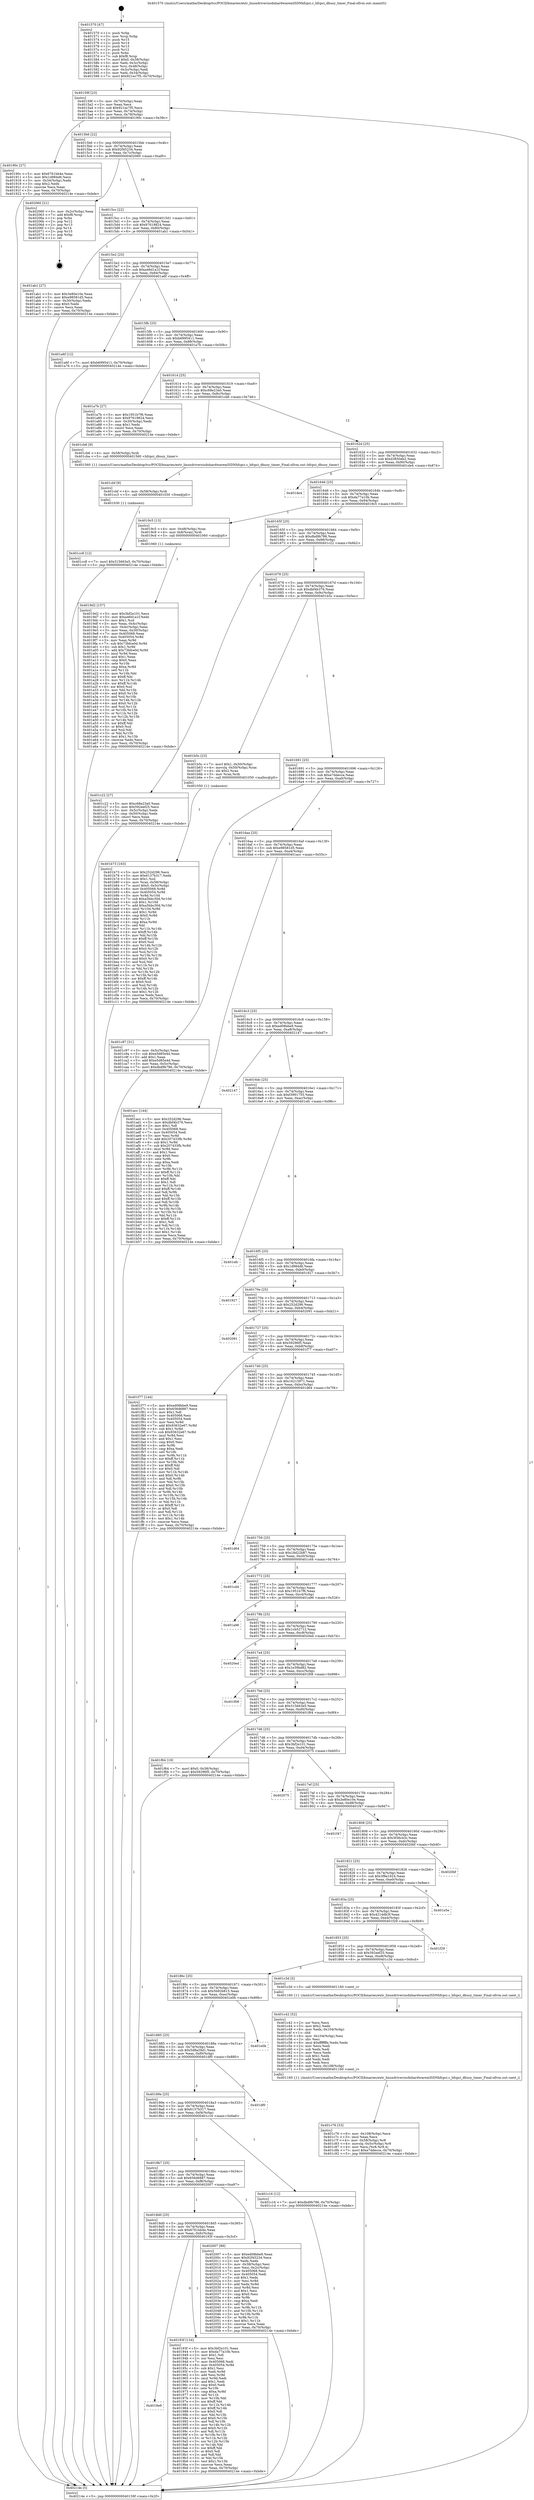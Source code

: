 digraph "0x401570" {
  label = "0x401570 (/mnt/c/Users/mathe/Desktop/tcc/POCII/binaries/extr_linuxdriversisdnhardwaremISDNhfcpci.c_hfcpci_dbusy_timer_Final-ollvm.out::main(0))"
  labelloc = "t"
  node[shape=record]

  Entry [label="",width=0.3,height=0.3,shape=circle,fillcolor=black,style=filled]
  "0x40159f" [label="{
     0x40159f [23]\l
     | [instrs]\l
     &nbsp;&nbsp;0x40159f \<+3\>: mov -0x70(%rbp),%eax\l
     &nbsp;&nbsp;0x4015a2 \<+2\>: mov %eax,%ecx\l
     &nbsp;&nbsp;0x4015a4 \<+6\>: sub $0x921ec7f5,%ecx\l
     &nbsp;&nbsp;0x4015aa \<+3\>: mov %eax,-0x74(%rbp)\l
     &nbsp;&nbsp;0x4015ad \<+3\>: mov %ecx,-0x78(%rbp)\l
     &nbsp;&nbsp;0x4015b0 \<+6\>: je 000000000040190c \<main+0x39c\>\l
  }"]
  "0x40190c" [label="{
     0x40190c [27]\l
     | [instrs]\l
     &nbsp;&nbsp;0x40190c \<+5\>: mov $0x6761bb4e,%eax\l
     &nbsp;&nbsp;0x401911 \<+5\>: mov $0x1d984d6,%ecx\l
     &nbsp;&nbsp;0x401916 \<+3\>: mov -0x34(%rbp),%edx\l
     &nbsp;&nbsp;0x401919 \<+3\>: cmp $0x2,%edx\l
     &nbsp;&nbsp;0x40191c \<+3\>: cmovne %ecx,%eax\l
     &nbsp;&nbsp;0x40191f \<+3\>: mov %eax,-0x70(%rbp)\l
     &nbsp;&nbsp;0x401922 \<+5\>: jmp 000000000040214e \<main+0xbde\>\l
  }"]
  "0x4015b6" [label="{
     0x4015b6 [22]\l
     | [instrs]\l
     &nbsp;&nbsp;0x4015b6 \<+5\>: jmp 00000000004015bb \<main+0x4b\>\l
     &nbsp;&nbsp;0x4015bb \<+3\>: mov -0x74(%rbp),%eax\l
     &nbsp;&nbsp;0x4015be \<+5\>: sub $0x92f45234,%eax\l
     &nbsp;&nbsp;0x4015c3 \<+3\>: mov %eax,-0x7c(%rbp)\l
     &nbsp;&nbsp;0x4015c6 \<+6\>: je 0000000000402060 \<main+0xaf0\>\l
  }"]
  "0x40214e" [label="{
     0x40214e [5]\l
     | [instrs]\l
     &nbsp;&nbsp;0x40214e \<+5\>: jmp 000000000040159f \<main+0x2f\>\l
  }"]
  "0x401570" [label="{
     0x401570 [47]\l
     | [instrs]\l
     &nbsp;&nbsp;0x401570 \<+1\>: push %rbp\l
     &nbsp;&nbsp;0x401571 \<+3\>: mov %rsp,%rbp\l
     &nbsp;&nbsp;0x401574 \<+2\>: push %r15\l
     &nbsp;&nbsp;0x401576 \<+2\>: push %r14\l
     &nbsp;&nbsp;0x401578 \<+2\>: push %r13\l
     &nbsp;&nbsp;0x40157a \<+2\>: push %r12\l
     &nbsp;&nbsp;0x40157c \<+1\>: push %rbx\l
     &nbsp;&nbsp;0x40157d \<+7\>: sub $0xf8,%rsp\l
     &nbsp;&nbsp;0x401584 \<+7\>: movl $0x0,-0x38(%rbp)\l
     &nbsp;&nbsp;0x40158b \<+3\>: mov %edi,-0x3c(%rbp)\l
     &nbsp;&nbsp;0x40158e \<+4\>: mov %rsi,-0x48(%rbp)\l
     &nbsp;&nbsp;0x401592 \<+3\>: mov -0x3c(%rbp),%edi\l
     &nbsp;&nbsp;0x401595 \<+3\>: mov %edi,-0x34(%rbp)\l
     &nbsp;&nbsp;0x401598 \<+7\>: movl $0x921ec7f5,-0x70(%rbp)\l
  }"]
  Exit [label="",width=0.3,height=0.3,shape=circle,fillcolor=black,style=filled,peripheries=2]
  "0x402060" [label="{
     0x402060 [21]\l
     | [instrs]\l
     &nbsp;&nbsp;0x402060 \<+3\>: mov -0x2c(%rbp),%eax\l
     &nbsp;&nbsp;0x402063 \<+7\>: add $0xf8,%rsp\l
     &nbsp;&nbsp;0x40206a \<+1\>: pop %rbx\l
     &nbsp;&nbsp;0x40206b \<+2\>: pop %r12\l
     &nbsp;&nbsp;0x40206d \<+2\>: pop %r13\l
     &nbsp;&nbsp;0x40206f \<+2\>: pop %r14\l
     &nbsp;&nbsp;0x402071 \<+2\>: pop %r15\l
     &nbsp;&nbsp;0x402073 \<+1\>: pop %rbp\l
     &nbsp;&nbsp;0x402074 \<+1\>: ret\l
  }"]
  "0x4015cc" [label="{
     0x4015cc [22]\l
     | [instrs]\l
     &nbsp;&nbsp;0x4015cc \<+5\>: jmp 00000000004015d1 \<main+0x61\>\l
     &nbsp;&nbsp;0x4015d1 \<+3\>: mov -0x74(%rbp),%eax\l
     &nbsp;&nbsp;0x4015d4 \<+5\>: sub $0x97619824,%eax\l
     &nbsp;&nbsp;0x4015d9 \<+3\>: mov %eax,-0x80(%rbp)\l
     &nbsp;&nbsp;0x4015dc \<+6\>: je 0000000000401ab1 \<main+0x541\>\l
  }"]
  "0x401cc8" [label="{
     0x401cc8 [12]\l
     | [instrs]\l
     &nbsp;&nbsp;0x401cc8 \<+7\>: movl $0x315663e5,-0x70(%rbp)\l
     &nbsp;&nbsp;0x401ccf \<+5\>: jmp 000000000040214e \<main+0xbde\>\l
  }"]
  "0x401ab1" [label="{
     0x401ab1 [27]\l
     | [instrs]\l
     &nbsp;&nbsp;0x401ab1 \<+5\>: mov $0x3e80e10e,%eax\l
     &nbsp;&nbsp;0x401ab6 \<+5\>: mov $0xe98581d5,%ecx\l
     &nbsp;&nbsp;0x401abb \<+3\>: mov -0x30(%rbp),%edx\l
     &nbsp;&nbsp;0x401abe \<+3\>: cmp $0x0,%edx\l
     &nbsp;&nbsp;0x401ac1 \<+3\>: cmove %ecx,%eax\l
     &nbsp;&nbsp;0x401ac4 \<+3\>: mov %eax,-0x70(%rbp)\l
     &nbsp;&nbsp;0x401ac7 \<+5\>: jmp 000000000040214e \<main+0xbde\>\l
  }"]
  "0x4015e2" [label="{
     0x4015e2 [25]\l
     | [instrs]\l
     &nbsp;&nbsp;0x4015e2 \<+5\>: jmp 00000000004015e7 \<main+0x77\>\l
     &nbsp;&nbsp;0x4015e7 \<+3\>: mov -0x74(%rbp),%eax\l
     &nbsp;&nbsp;0x4015ea \<+5\>: sub $0xa46d1a1f,%eax\l
     &nbsp;&nbsp;0x4015ef \<+6\>: mov %eax,-0x84(%rbp)\l
     &nbsp;&nbsp;0x4015f5 \<+6\>: je 0000000000401a6f \<main+0x4ff\>\l
  }"]
  "0x401cbf" [label="{
     0x401cbf [9]\l
     | [instrs]\l
     &nbsp;&nbsp;0x401cbf \<+4\>: mov -0x58(%rbp),%rdi\l
     &nbsp;&nbsp;0x401cc3 \<+5\>: call 0000000000401030 \<free@plt\>\l
     | [calls]\l
     &nbsp;&nbsp;0x401030 \{1\} (unknown)\l
  }"]
  "0x401a6f" [label="{
     0x401a6f [12]\l
     | [instrs]\l
     &nbsp;&nbsp;0x401a6f \<+7\>: movl $0xb6995411,-0x70(%rbp)\l
     &nbsp;&nbsp;0x401a76 \<+5\>: jmp 000000000040214e \<main+0xbde\>\l
  }"]
  "0x4015fb" [label="{
     0x4015fb [25]\l
     | [instrs]\l
     &nbsp;&nbsp;0x4015fb \<+5\>: jmp 0000000000401600 \<main+0x90\>\l
     &nbsp;&nbsp;0x401600 \<+3\>: mov -0x74(%rbp),%eax\l
     &nbsp;&nbsp;0x401603 \<+5\>: sub $0xb6995411,%eax\l
     &nbsp;&nbsp;0x401608 \<+6\>: mov %eax,-0x88(%rbp)\l
     &nbsp;&nbsp;0x40160e \<+6\>: je 0000000000401a7b \<main+0x50b\>\l
  }"]
  "0x401c76" [label="{
     0x401c76 [33]\l
     | [instrs]\l
     &nbsp;&nbsp;0x401c76 \<+6\>: mov -0x108(%rbp),%ecx\l
     &nbsp;&nbsp;0x401c7c \<+3\>: imul %eax,%ecx\l
     &nbsp;&nbsp;0x401c7f \<+4\>: mov -0x58(%rbp),%r8\l
     &nbsp;&nbsp;0x401c83 \<+4\>: movslq -0x5c(%rbp),%r9\l
     &nbsp;&nbsp;0x401c87 \<+4\>: mov %ecx,(%r8,%r9,4)\l
     &nbsp;&nbsp;0x401c8b \<+7\>: movl $0xe7ddecce,-0x70(%rbp)\l
     &nbsp;&nbsp;0x401c92 \<+5\>: jmp 000000000040214e \<main+0xbde\>\l
  }"]
  "0x401a7b" [label="{
     0x401a7b [27]\l
     | [instrs]\l
     &nbsp;&nbsp;0x401a7b \<+5\>: mov $0x1951b7f6,%eax\l
     &nbsp;&nbsp;0x401a80 \<+5\>: mov $0x97619824,%ecx\l
     &nbsp;&nbsp;0x401a85 \<+3\>: mov -0x30(%rbp),%edx\l
     &nbsp;&nbsp;0x401a88 \<+3\>: cmp $0x1,%edx\l
     &nbsp;&nbsp;0x401a8b \<+3\>: cmovl %ecx,%eax\l
     &nbsp;&nbsp;0x401a8e \<+3\>: mov %eax,-0x70(%rbp)\l
     &nbsp;&nbsp;0x401a91 \<+5\>: jmp 000000000040214e \<main+0xbde\>\l
  }"]
  "0x401614" [label="{
     0x401614 [25]\l
     | [instrs]\l
     &nbsp;&nbsp;0x401614 \<+5\>: jmp 0000000000401619 \<main+0xa9\>\l
     &nbsp;&nbsp;0x401619 \<+3\>: mov -0x74(%rbp),%eax\l
     &nbsp;&nbsp;0x40161c \<+5\>: sub $0xc68e23a0,%eax\l
     &nbsp;&nbsp;0x401621 \<+6\>: mov %eax,-0x8c(%rbp)\l
     &nbsp;&nbsp;0x401627 \<+6\>: je 0000000000401cb6 \<main+0x746\>\l
  }"]
  "0x401c42" [label="{
     0x401c42 [52]\l
     | [instrs]\l
     &nbsp;&nbsp;0x401c42 \<+2\>: xor %ecx,%ecx\l
     &nbsp;&nbsp;0x401c44 \<+5\>: mov $0x2,%edx\l
     &nbsp;&nbsp;0x401c49 \<+6\>: mov %edx,-0x104(%rbp)\l
     &nbsp;&nbsp;0x401c4f \<+1\>: cltd\l
     &nbsp;&nbsp;0x401c50 \<+6\>: mov -0x104(%rbp),%esi\l
     &nbsp;&nbsp;0x401c56 \<+2\>: idiv %esi\l
     &nbsp;&nbsp;0x401c58 \<+6\>: imul $0xfffffffe,%edx,%edx\l
     &nbsp;&nbsp;0x401c5e \<+2\>: mov %ecx,%edi\l
     &nbsp;&nbsp;0x401c60 \<+2\>: sub %edx,%edi\l
     &nbsp;&nbsp;0x401c62 \<+2\>: mov %ecx,%edx\l
     &nbsp;&nbsp;0x401c64 \<+3\>: sub $0x1,%edx\l
     &nbsp;&nbsp;0x401c67 \<+2\>: add %edx,%edi\l
     &nbsp;&nbsp;0x401c69 \<+2\>: sub %edi,%ecx\l
     &nbsp;&nbsp;0x401c6b \<+6\>: mov %ecx,-0x108(%rbp)\l
     &nbsp;&nbsp;0x401c71 \<+5\>: call 0000000000401160 \<next_i\>\l
     | [calls]\l
     &nbsp;&nbsp;0x401160 \{1\} (/mnt/c/Users/mathe/Desktop/tcc/POCII/binaries/extr_linuxdriversisdnhardwaremISDNhfcpci.c_hfcpci_dbusy_timer_Final-ollvm.out::next_i)\l
  }"]
  "0x401cb6" [label="{
     0x401cb6 [9]\l
     | [instrs]\l
     &nbsp;&nbsp;0x401cb6 \<+4\>: mov -0x58(%rbp),%rdi\l
     &nbsp;&nbsp;0x401cba \<+5\>: call 0000000000401560 \<hfcpci_dbusy_timer\>\l
     | [calls]\l
     &nbsp;&nbsp;0x401560 \{1\} (/mnt/c/Users/mathe/Desktop/tcc/POCII/binaries/extr_linuxdriversisdnhardwaremISDNhfcpci.c_hfcpci_dbusy_timer_Final-ollvm.out::hfcpci_dbusy_timer)\l
  }"]
  "0x40162d" [label="{
     0x40162d [25]\l
     | [instrs]\l
     &nbsp;&nbsp;0x40162d \<+5\>: jmp 0000000000401632 \<main+0xc2\>\l
     &nbsp;&nbsp;0x401632 \<+3\>: mov -0x74(%rbp),%eax\l
     &nbsp;&nbsp;0x401635 \<+5\>: sub $0xd3850eb2,%eax\l
     &nbsp;&nbsp;0x40163a \<+6\>: mov %eax,-0x90(%rbp)\l
     &nbsp;&nbsp;0x401640 \<+6\>: je 0000000000401de4 \<main+0x874\>\l
  }"]
  "0x401b73" [label="{
     0x401b73 [163]\l
     | [instrs]\l
     &nbsp;&nbsp;0x401b73 \<+5\>: mov $0x252d296,%ecx\l
     &nbsp;&nbsp;0x401b78 \<+5\>: mov $0x6137b317,%edx\l
     &nbsp;&nbsp;0x401b7d \<+3\>: mov $0x1,%sil\l
     &nbsp;&nbsp;0x401b80 \<+4\>: mov %rax,-0x58(%rbp)\l
     &nbsp;&nbsp;0x401b84 \<+7\>: movl $0x0,-0x5c(%rbp)\l
     &nbsp;&nbsp;0x401b8b \<+8\>: mov 0x405068,%r8d\l
     &nbsp;&nbsp;0x401b93 \<+8\>: mov 0x405054,%r9d\l
     &nbsp;&nbsp;0x401b9b \<+3\>: mov %r8d,%r10d\l
     &nbsp;&nbsp;0x401b9e \<+7\>: sub $0xa5bbc30d,%r10d\l
     &nbsp;&nbsp;0x401ba5 \<+4\>: sub $0x1,%r10d\l
     &nbsp;&nbsp;0x401ba9 \<+7\>: add $0xa5bbc30d,%r10d\l
     &nbsp;&nbsp;0x401bb0 \<+4\>: imul %r10d,%r8d\l
     &nbsp;&nbsp;0x401bb4 \<+4\>: and $0x1,%r8d\l
     &nbsp;&nbsp;0x401bb8 \<+4\>: cmp $0x0,%r8d\l
     &nbsp;&nbsp;0x401bbc \<+4\>: sete %r11b\l
     &nbsp;&nbsp;0x401bc0 \<+4\>: cmp $0xa,%r9d\l
     &nbsp;&nbsp;0x401bc4 \<+3\>: setl %bl\l
     &nbsp;&nbsp;0x401bc7 \<+3\>: mov %r11b,%r14b\l
     &nbsp;&nbsp;0x401bca \<+4\>: xor $0xff,%r14b\l
     &nbsp;&nbsp;0x401bce \<+3\>: mov %bl,%r15b\l
     &nbsp;&nbsp;0x401bd1 \<+4\>: xor $0xff,%r15b\l
     &nbsp;&nbsp;0x401bd5 \<+4\>: xor $0x0,%sil\l
     &nbsp;&nbsp;0x401bd9 \<+3\>: mov %r14b,%r12b\l
     &nbsp;&nbsp;0x401bdc \<+4\>: and $0x0,%r12b\l
     &nbsp;&nbsp;0x401be0 \<+3\>: and %sil,%r11b\l
     &nbsp;&nbsp;0x401be3 \<+3\>: mov %r15b,%r13b\l
     &nbsp;&nbsp;0x401be6 \<+4\>: and $0x0,%r13b\l
     &nbsp;&nbsp;0x401bea \<+3\>: and %sil,%bl\l
     &nbsp;&nbsp;0x401bed \<+3\>: or %r11b,%r12b\l
     &nbsp;&nbsp;0x401bf0 \<+3\>: or %bl,%r13b\l
     &nbsp;&nbsp;0x401bf3 \<+3\>: xor %r13b,%r12b\l
     &nbsp;&nbsp;0x401bf6 \<+3\>: or %r15b,%r14b\l
     &nbsp;&nbsp;0x401bf9 \<+4\>: xor $0xff,%r14b\l
     &nbsp;&nbsp;0x401bfd \<+4\>: or $0x0,%sil\l
     &nbsp;&nbsp;0x401c01 \<+3\>: and %sil,%r14b\l
     &nbsp;&nbsp;0x401c04 \<+3\>: or %r14b,%r12b\l
     &nbsp;&nbsp;0x401c07 \<+4\>: test $0x1,%r12b\l
     &nbsp;&nbsp;0x401c0b \<+3\>: cmovne %edx,%ecx\l
     &nbsp;&nbsp;0x401c0e \<+3\>: mov %ecx,-0x70(%rbp)\l
     &nbsp;&nbsp;0x401c11 \<+5\>: jmp 000000000040214e \<main+0xbde\>\l
  }"]
  "0x401de4" [label="{
     0x401de4\l
  }", style=dashed]
  "0x401646" [label="{
     0x401646 [25]\l
     | [instrs]\l
     &nbsp;&nbsp;0x401646 \<+5\>: jmp 000000000040164b \<main+0xdb\>\l
     &nbsp;&nbsp;0x40164b \<+3\>: mov -0x74(%rbp),%eax\l
     &nbsp;&nbsp;0x40164e \<+5\>: sub $0xda77a10b,%eax\l
     &nbsp;&nbsp;0x401653 \<+6\>: mov %eax,-0x94(%rbp)\l
     &nbsp;&nbsp;0x401659 \<+6\>: je 00000000004019c5 \<main+0x455\>\l
  }"]
  "0x4019d2" [label="{
     0x4019d2 [157]\l
     | [instrs]\l
     &nbsp;&nbsp;0x4019d2 \<+5\>: mov $0x3bf2e101,%ecx\l
     &nbsp;&nbsp;0x4019d7 \<+5\>: mov $0xa46d1a1f,%edx\l
     &nbsp;&nbsp;0x4019dc \<+3\>: mov $0x1,%sil\l
     &nbsp;&nbsp;0x4019df \<+3\>: mov %eax,-0x4c(%rbp)\l
     &nbsp;&nbsp;0x4019e2 \<+3\>: mov -0x4c(%rbp),%eax\l
     &nbsp;&nbsp;0x4019e5 \<+3\>: mov %eax,-0x30(%rbp)\l
     &nbsp;&nbsp;0x4019e8 \<+7\>: mov 0x405068,%eax\l
     &nbsp;&nbsp;0x4019ef \<+8\>: mov 0x405054,%r8d\l
     &nbsp;&nbsp;0x4019f7 \<+3\>: mov %eax,%r9d\l
     &nbsp;&nbsp;0x4019fa \<+7\>: sub $0x73bfce0d,%r9d\l
     &nbsp;&nbsp;0x401a01 \<+4\>: sub $0x1,%r9d\l
     &nbsp;&nbsp;0x401a05 \<+7\>: add $0x73bfce0d,%r9d\l
     &nbsp;&nbsp;0x401a0c \<+4\>: imul %r9d,%eax\l
     &nbsp;&nbsp;0x401a10 \<+3\>: and $0x1,%eax\l
     &nbsp;&nbsp;0x401a13 \<+3\>: cmp $0x0,%eax\l
     &nbsp;&nbsp;0x401a16 \<+4\>: sete %r10b\l
     &nbsp;&nbsp;0x401a1a \<+4\>: cmp $0xa,%r8d\l
     &nbsp;&nbsp;0x401a1e \<+4\>: setl %r11b\l
     &nbsp;&nbsp;0x401a22 \<+3\>: mov %r10b,%bl\l
     &nbsp;&nbsp;0x401a25 \<+3\>: xor $0xff,%bl\l
     &nbsp;&nbsp;0x401a28 \<+3\>: mov %r11b,%r14b\l
     &nbsp;&nbsp;0x401a2b \<+4\>: xor $0xff,%r14b\l
     &nbsp;&nbsp;0x401a2f \<+4\>: xor $0x0,%sil\l
     &nbsp;&nbsp;0x401a33 \<+3\>: mov %bl,%r15b\l
     &nbsp;&nbsp;0x401a36 \<+4\>: and $0x0,%r15b\l
     &nbsp;&nbsp;0x401a3a \<+3\>: and %sil,%r10b\l
     &nbsp;&nbsp;0x401a3d \<+3\>: mov %r14b,%r12b\l
     &nbsp;&nbsp;0x401a40 \<+4\>: and $0x0,%r12b\l
     &nbsp;&nbsp;0x401a44 \<+3\>: and %sil,%r11b\l
     &nbsp;&nbsp;0x401a47 \<+3\>: or %r10b,%r15b\l
     &nbsp;&nbsp;0x401a4a \<+3\>: or %r11b,%r12b\l
     &nbsp;&nbsp;0x401a4d \<+3\>: xor %r12b,%r15b\l
     &nbsp;&nbsp;0x401a50 \<+3\>: or %r14b,%bl\l
     &nbsp;&nbsp;0x401a53 \<+3\>: xor $0xff,%bl\l
     &nbsp;&nbsp;0x401a56 \<+4\>: or $0x0,%sil\l
     &nbsp;&nbsp;0x401a5a \<+3\>: and %sil,%bl\l
     &nbsp;&nbsp;0x401a5d \<+3\>: or %bl,%r15b\l
     &nbsp;&nbsp;0x401a60 \<+4\>: test $0x1,%r15b\l
     &nbsp;&nbsp;0x401a64 \<+3\>: cmovne %edx,%ecx\l
     &nbsp;&nbsp;0x401a67 \<+3\>: mov %ecx,-0x70(%rbp)\l
     &nbsp;&nbsp;0x401a6a \<+5\>: jmp 000000000040214e \<main+0xbde\>\l
  }"]
  "0x4019c5" [label="{
     0x4019c5 [13]\l
     | [instrs]\l
     &nbsp;&nbsp;0x4019c5 \<+4\>: mov -0x48(%rbp),%rax\l
     &nbsp;&nbsp;0x4019c9 \<+4\>: mov 0x8(%rax),%rdi\l
     &nbsp;&nbsp;0x4019cd \<+5\>: call 0000000000401060 \<atoi@plt\>\l
     | [calls]\l
     &nbsp;&nbsp;0x401060 \{1\} (unknown)\l
  }"]
  "0x40165f" [label="{
     0x40165f [25]\l
     | [instrs]\l
     &nbsp;&nbsp;0x40165f \<+5\>: jmp 0000000000401664 \<main+0xf4\>\l
     &nbsp;&nbsp;0x401664 \<+3\>: mov -0x74(%rbp),%eax\l
     &nbsp;&nbsp;0x401667 \<+5\>: sub $0xdbd9b786,%eax\l
     &nbsp;&nbsp;0x40166c \<+6\>: mov %eax,-0x98(%rbp)\l
     &nbsp;&nbsp;0x401672 \<+6\>: je 0000000000401c22 \<main+0x6b2\>\l
  }"]
  "0x4018e9" [label="{
     0x4018e9\l
  }", style=dashed]
  "0x401c22" [label="{
     0x401c22 [27]\l
     | [instrs]\l
     &nbsp;&nbsp;0x401c22 \<+5\>: mov $0xc68e23a0,%eax\l
     &nbsp;&nbsp;0x401c27 \<+5\>: mov $0x592eef25,%ecx\l
     &nbsp;&nbsp;0x401c2c \<+3\>: mov -0x5c(%rbp),%edx\l
     &nbsp;&nbsp;0x401c2f \<+3\>: cmp -0x50(%rbp),%edx\l
     &nbsp;&nbsp;0x401c32 \<+3\>: cmovl %ecx,%eax\l
     &nbsp;&nbsp;0x401c35 \<+3\>: mov %eax,-0x70(%rbp)\l
     &nbsp;&nbsp;0x401c38 \<+5\>: jmp 000000000040214e \<main+0xbde\>\l
  }"]
  "0x401678" [label="{
     0x401678 [25]\l
     | [instrs]\l
     &nbsp;&nbsp;0x401678 \<+5\>: jmp 000000000040167d \<main+0x10d\>\l
     &nbsp;&nbsp;0x40167d \<+3\>: mov -0x74(%rbp),%eax\l
     &nbsp;&nbsp;0x401680 \<+5\>: sub $0xdbf4b376,%eax\l
     &nbsp;&nbsp;0x401685 \<+6\>: mov %eax,-0x9c(%rbp)\l
     &nbsp;&nbsp;0x40168b \<+6\>: je 0000000000401b5c \<main+0x5ec\>\l
  }"]
  "0x40193f" [label="{
     0x40193f [134]\l
     | [instrs]\l
     &nbsp;&nbsp;0x40193f \<+5\>: mov $0x3bf2e101,%eax\l
     &nbsp;&nbsp;0x401944 \<+5\>: mov $0xda77a10b,%ecx\l
     &nbsp;&nbsp;0x401949 \<+2\>: mov $0x1,%dl\l
     &nbsp;&nbsp;0x40194b \<+2\>: xor %esi,%esi\l
     &nbsp;&nbsp;0x40194d \<+7\>: mov 0x405068,%edi\l
     &nbsp;&nbsp;0x401954 \<+8\>: mov 0x405054,%r8d\l
     &nbsp;&nbsp;0x40195c \<+3\>: sub $0x1,%esi\l
     &nbsp;&nbsp;0x40195f \<+3\>: mov %edi,%r9d\l
     &nbsp;&nbsp;0x401962 \<+3\>: add %esi,%r9d\l
     &nbsp;&nbsp;0x401965 \<+4\>: imul %r9d,%edi\l
     &nbsp;&nbsp;0x401969 \<+3\>: and $0x1,%edi\l
     &nbsp;&nbsp;0x40196c \<+3\>: cmp $0x0,%edi\l
     &nbsp;&nbsp;0x40196f \<+4\>: sete %r10b\l
     &nbsp;&nbsp;0x401973 \<+4\>: cmp $0xa,%r8d\l
     &nbsp;&nbsp;0x401977 \<+4\>: setl %r11b\l
     &nbsp;&nbsp;0x40197b \<+3\>: mov %r10b,%bl\l
     &nbsp;&nbsp;0x40197e \<+3\>: xor $0xff,%bl\l
     &nbsp;&nbsp;0x401981 \<+3\>: mov %r11b,%r14b\l
     &nbsp;&nbsp;0x401984 \<+4\>: xor $0xff,%r14b\l
     &nbsp;&nbsp;0x401988 \<+3\>: xor $0x0,%dl\l
     &nbsp;&nbsp;0x40198b \<+3\>: mov %bl,%r15b\l
     &nbsp;&nbsp;0x40198e \<+4\>: and $0x0,%r15b\l
     &nbsp;&nbsp;0x401992 \<+3\>: and %dl,%r10b\l
     &nbsp;&nbsp;0x401995 \<+3\>: mov %r14b,%r12b\l
     &nbsp;&nbsp;0x401998 \<+4\>: and $0x0,%r12b\l
     &nbsp;&nbsp;0x40199c \<+3\>: and %dl,%r11b\l
     &nbsp;&nbsp;0x40199f \<+3\>: or %r10b,%r15b\l
     &nbsp;&nbsp;0x4019a2 \<+3\>: or %r11b,%r12b\l
     &nbsp;&nbsp;0x4019a5 \<+3\>: xor %r12b,%r15b\l
     &nbsp;&nbsp;0x4019a8 \<+3\>: or %r14b,%bl\l
     &nbsp;&nbsp;0x4019ab \<+3\>: xor $0xff,%bl\l
     &nbsp;&nbsp;0x4019ae \<+3\>: or $0x0,%dl\l
     &nbsp;&nbsp;0x4019b1 \<+2\>: and %dl,%bl\l
     &nbsp;&nbsp;0x4019b3 \<+3\>: or %bl,%r15b\l
     &nbsp;&nbsp;0x4019b6 \<+4\>: test $0x1,%r15b\l
     &nbsp;&nbsp;0x4019ba \<+3\>: cmovne %ecx,%eax\l
     &nbsp;&nbsp;0x4019bd \<+3\>: mov %eax,-0x70(%rbp)\l
     &nbsp;&nbsp;0x4019c0 \<+5\>: jmp 000000000040214e \<main+0xbde\>\l
  }"]
  "0x401b5c" [label="{
     0x401b5c [23]\l
     | [instrs]\l
     &nbsp;&nbsp;0x401b5c \<+7\>: movl $0x1,-0x50(%rbp)\l
     &nbsp;&nbsp;0x401b63 \<+4\>: movslq -0x50(%rbp),%rax\l
     &nbsp;&nbsp;0x401b67 \<+4\>: shl $0x2,%rax\l
     &nbsp;&nbsp;0x401b6b \<+3\>: mov %rax,%rdi\l
     &nbsp;&nbsp;0x401b6e \<+5\>: call 0000000000401050 \<malloc@plt\>\l
     | [calls]\l
     &nbsp;&nbsp;0x401050 \{1\} (unknown)\l
  }"]
  "0x401691" [label="{
     0x401691 [25]\l
     | [instrs]\l
     &nbsp;&nbsp;0x401691 \<+5\>: jmp 0000000000401696 \<main+0x126\>\l
     &nbsp;&nbsp;0x401696 \<+3\>: mov -0x74(%rbp),%eax\l
     &nbsp;&nbsp;0x401699 \<+5\>: sub $0xe7ddecce,%eax\l
     &nbsp;&nbsp;0x40169e \<+6\>: mov %eax,-0xa0(%rbp)\l
     &nbsp;&nbsp;0x4016a4 \<+6\>: je 0000000000401c97 \<main+0x727\>\l
  }"]
  "0x4018d0" [label="{
     0x4018d0 [25]\l
     | [instrs]\l
     &nbsp;&nbsp;0x4018d0 \<+5\>: jmp 00000000004018d5 \<main+0x365\>\l
     &nbsp;&nbsp;0x4018d5 \<+3\>: mov -0x74(%rbp),%eax\l
     &nbsp;&nbsp;0x4018d8 \<+5\>: sub $0x6761bb4e,%eax\l
     &nbsp;&nbsp;0x4018dd \<+6\>: mov %eax,-0xfc(%rbp)\l
     &nbsp;&nbsp;0x4018e3 \<+6\>: je 000000000040193f \<main+0x3cf\>\l
  }"]
  "0x401c97" [label="{
     0x401c97 [31]\l
     | [instrs]\l
     &nbsp;&nbsp;0x401c97 \<+3\>: mov -0x5c(%rbp),%eax\l
     &nbsp;&nbsp;0x401c9a \<+5\>: sub $0xe5d85e4d,%eax\l
     &nbsp;&nbsp;0x401c9f \<+3\>: add $0x1,%eax\l
     &nbsp;&nbsp;0x401ca2 \<+5\>: add $0xe5d85e4d,%eax\l
     &nbsp;&nbsp;0x401ca7 \<+3\>: mov %eax,-0x5c(%rbp)\l
     &nbsp;&nbsp;0x401caa \<+7\>: movl $0xdbd9b786,-0x70(%rbp)\l
     &nbsp;&nbsp;0x401cb1 \<+5\>: jmp 000000000040214e \<main+0xbde\>\l
  }"]
  "0x4016aa" [label="{
     0x4016aa [25]\l
     | [instrs]\l
     &nbsp;&nbsp;0x4016aa \<+5\>: jmp 00000000004016af \<main+0x13f\>\l
     &nbsp;&nbsp;0x4016af \<+3\>: mov -0x74(%rbp),%eax\l
     &nbsp;&nbsp;0x4016b2 \<+5\>: sub $0xe98581d5,%eax\l
     &nbsp;&nbsp;0x4016b7 \<+6\>: mov %eax,-0xa4(%rbp)\l
     &nbsp;&nbsp;0x4016bd \<+6\>: je 0000000000401acc \<main+0x55c\>\l
  }"]
  "0x402007" [label="{
     0x402007 [89]\l
     | [instrs]\l
     &nbsp;&nbsp;0x402007 \<+5\>: mov $0xed08bbe9,%eax\l
     &nbsp;&nbsp;0x40200c \<+5\>: mov $0x92f45234,%ecx\l
     &nbsp;&nbsp;0x402011 \<+2\>: xor %edx,%edx\l
     &nbsp;&nbsp;0x402013 \<+3\>: mov -0x38(%rbp),%esi\l
     &nbsp;&nbsp;0x402016 \<+3\>: mov %esi,-0x2c(%rbp)\l
     &nbsp;&nbsp;0x402019 \<+7\>: mov 0x405068,%esi\l
     &nbsp;&nbsp;0x402020 \<+7\>: mov 0x405054,%edi\l
     &nbsp;&nbsp;0x402027 \<+3\>: sub $0x1,%edx\l
     &nbsp;&nbsp;0x40202a \<+3\>: mov %esi,%r8d\l
     &nbsp;&nbsp;0x40202d \<+3\>: add %edx,%r8d\l
     &nbsp;&nbsp;0x402030 \<+4\>: imul %r8d,%esi\l
     &nbsp;&nbsp;0x402034 \<+3\>: and $0x1,%esi\l
     &nbsp;&nbsp;0x402037 \<+3\>: cmp $0x0,%esi\l
     &nbsp;&nbsp;0x40203a \<+4\>: sete %r9b\l
     &nbsp;&nbsp;0x40203e \<+3\>: cmp $0xa,%edi\l
     &nbsp;&nbsp;0x402041 \<+4\>: setl %r10b\l
     &nbsp;&nbsp;0x402045 \<+3\>: mov %r9b,%r11b\l
     &nbsp;&nbsp;0x402048 \<+3\>: and %r10b,%r11b\l
     &nbsp;&nbsp;0x40204b \<+3\>: xor %r10b,%r9b\l
     &nbsp;&nbsp;0x40204e \<+3\>: or %r9b,%r11b\l
     &nbsp;&nbsp;0x402051 \<+4\>: test $0x1,%r11b\l
     &nbsp;&nbsp;0x402055 \<+3\>: cmovne %ecx,%eax\l
     &nbsp;&nbsp;0x402058 \<+3\>: mov %eax,-0x70(%rbp)\l
     &nbsp;&nbsp;0x40205b \<+5\>: jmp 000000000040214e \<main+0xbde\>\l
  }"]
  "0x401acc" [label="{
     0x401acc [144]\l
     | [instrs]\l
     &nbsp;&nbsp;0x401acc \<+5\>: mov $0x252d296,%eax\l
     &nbsp;&nbsp;0x401ad1 \<+5\>: mov $0xdbf4b376,%ecx\l
     &nbsp;&nbsp;0x401ad6 \<+2\>: mov $0x1,%dl\l
     &nbsp;&nbsp;0x401ad8 \<+7\>: mov 0x405068,%esi\l
     &nbsp;&nbsp;0x401adf \<+7\>: mov 0x405054,%edi\l
     &nbsp;&nbsp;0x401ae6 \<+3\>: mov %esi,%r8d\l
     &nbsp;&nbsp;0x401ae9 \<+7\>: add $0x207433fb,%r8d\l
     &nbsp;&nbsp;0x401af0 \<+4\>: sub $0x1,%r8d\l
     &nbsp;&nbsp;0x401af4 \<+7\>: sub $0x207433fb,%r8d\l
     &nbsp;&nbsp;0x401afb \<+4\>: imul %r8d,%esi\l
     &nbsp;&nbsp;0x401aff \<+3\>: and $0x1,%esi\l
     &nbsp;&nbsp;0x401b02 \<+3\>: cmp $0x0,%esi\l
     &nbsp;&nbsp;0x401b05 \<+4\>: sete %r9b\l
     &nbsp;&nbsp;0x401b09 \<+3\>: cmp $0xa,%edi\l
     &nbsp;&nbsp;0x401b0c \<+4\>: setl %r10b\l
     &nbsp;&nbsp;0x401b10 \<+3\>: mov %r9b,%r11b\l
     &nbsp;&nbsp;0x401b13 \<+4\>: xor $0xff,%r11b\l
     &nbsp;&nbsp;0x401b17 \<+3\>: mov %r10b,%bl\l
     &nbsp;&nbsp;0x401b1a \<+3\>: xor $0xff,%bl\l
     &nbsp;&nbsp;0x401b1d \<+3\>: xor $0x1,%dl\l
     &nbsp;&nbsp;0x401b20 \<+3\>: mov %r11b,%r14b\l
     &nbsp;&nbsp;0x401b23 \<+4\>: and $0xff,%r14b\l
     &nbsp;&nbsp;0x401b27 \<+3\>: and %dl,%r9b\l
     &nbsp;&nbsp;0x401b2a \<+3\>: mov %bl,%r15b\l
     &nbsp;&nbsp;0x401b2d \<+4\>: and $0xff,%r15b\l
     &nbsp;&nbsp;0x401b31 \<+3\>: and %dl,%r10b\l
     &nbsp;&nbsp;0x401b34 \<+3\>: or %r9b,%r14b\l
     &nbsp;&nbsp;0x401b37 \<+3\>: or %r10b,%r15b\l
     &nbsp;&nbsp;0x401b3a \<+3\>: xor %r15b,%r14b\l
     &nbsp;&nbsp;0x401b3d \<+3\>: or %bl,%r11b\l
     &nbsp;&nbsp;0x401b40 \<+4\>: xor $0xff,%r11b\l
     &nbsp;&nbsp;0x401b44 \<+3\>: or $0x1,%dl\l
     &nbsp;&nbsp;0x401b47 \<+3\>: and %dl,%r11b\l
     &nbsp;&nbsp;0x401b4a \<+3\>: or %r11b,%r14b\l
     &nbsp;&nbsp;0x401b4d \<+4\>: test $0x1,%r14b\l
     &nbsp;&nbsp;0x401b51 \<+3\>: cmovne %ecx,%eax\l
     &nbsp;&nbsp;0x401b54 \<+3\>: mov %eax,-0x70(%rbp)\l
     &nbsp;&nbsp;0x401b57 \<+5\>: jmp 000000000040214e \<main+0xbde\>\l
  }"]
  "0x4016c3" [label="{
     0x4016c3 [25]\l
     | [instrs]\l
     &nbsp;&nbsp;0x4016c3 \<+5\>: jmp 00000000004016c8 \<main+0x158\>\l
     &nbsp;&nbsp;0x4016c8 \<+3\>: mov -0x74(%rbp),%eax\l
     &nbsp;&nbsp;0x4016cb \<+5\>: sub $0xed08bbe9,%eax\l
     &nbsp;&nbsp;0x4016d0 \<+6\>: mov %eax,-0xa8(%rbp)\l
     &nbsp;&nbsp;0x4016d6 \<+6\>: je 0000000000402147 \<main+0xbd7\>\l
  }"]
  "0x4018b7" [label="{
     0x4018b7 [25]\l
     | [instrs]\l
     &nbsp;&nbsp;0x4018b7 \<+5\>: jmp 00000000004018bc \<main+0x34c\>\l
     &nbsp;&nbsp;0x4018bc \<+3\>: mov -0x74(%rbp),%eax\l
     &nbsp;&nbsp;0x4018bf \<+5\>: sub $0x656d6887,%eax\l
     &nbsp;&nbsp;0x4018c4 \<+6\>: mov %eax,-0xf8(%rbp)\l
     &nbsp;&nbsp;0x4018ca \<+6\>: je 0000000000402007 \<main+0xa97\>\l
  }"]
  "0x402147" [label="{
     0x402147\l
  }", style=dashed]
  "0x4016dc" [label="{
     0x4016dc [25]\l
     | [instrs]\l
     &nbsp;&nbsp;0x4016dc \<+5\>: jmp 00000000004016e1 \<main+0x171\>\l
     &nbsp;&nbsp;0x4016e1 \<+3\>: mov -0x74(%rbp),%eax\l
     &nbsp;&nbsp;0x4016e4 \<+5\>: sub $0xf3991755,%eax\l
     &nbsp;&nbsp;0x4016e9 \<+6\>: mov %eax,-0xac(%rbp)\l
     &nbsp;&nbsp;0x4016ef \<+6\>: je 0000000000401efc \<main+0x98c\>\l
  }"]
  "0x401c16" [label="{
     0x401c16 [12]\l
     | [instrs]\l
     &nbsp;&nbsp;0x401c16 \<+7\>: movl $0xdbd9b786,-0x70(%rbp)\l
     &nbsp;&nbsp;0x401c1d \<+5\>: jmp 000000000040214e \<main+0xbde\>\l
  }"]
  "0x401efc" [label="{
     0x401efc\l
  }", style=dashed]
  "0x4016f5" [label="{
     0x4016f5 [25]\l
     | [instrs]\l
     &nbsp;&nbsp;0x4016f5 \<+5\>: jmp 00000000004016fa \<main+0x18a\>\l
     &nbsp;&nbsp;0x4016fa \<+3\>: mov -0x74(%rbp),%eax\l
     &nbsp;&nbsp;0x4016fd \<+5\>: sub $0x1d984d6,%eax\l
     &nbsp;&nbsp;0x401702 \<+6\>: mov %eax,-0xb0(%rbp)\l
     &nbsp;&nbsp;0x401708 \<+6\>: je 0000000000401927 \<main+0x3b7\>\l
  }"]
  "0x40189e" [label="{
     0x40189e [25]\l
     | [instrs]\l
     &nbsp;&nbsp;0x40189e \<+5\>: jmp 00000000004018a3 \<main+0x333\>\l
     &nbsp;&nbsp;0x4018a3 \<+3\>: mov -0x74(%rbp),%eax\l
     &nbsp;&nbsp;0x4018a6 \<+5\>: sub $0x6137b317,%eax\l
     &nbsp;&nbsp;0x4018ab \<+6\>: mov %eax,-0xf4(%rbp)\l
     &nbsp;&nbsp;0x4018b1 \<+6\>: je 0000000000401c16 \<main+0x6a6\>\l
  }"]
  "0x401927" [label="{
     0x401927\l
  }", style=dashed]
  "0x40170e" [label="{
     0x40170e [25]\l
     | [instrs]\l
     &nbsp;&nbsp;0x40170e \<+5\>: jmp 0000000000401713 \<main+0x1a3\>\l
     &nbsp;&nbsp;0x401713 \<+3\>: mov -0x74(%rbp),%eax\l
     &nbsp;&nbsp;0x401716 \<+5\>: sub $0x252d296,%eax\l
     &nbsp;&nbsp;0x40171b \<+6\>: mov %eax,-0xb4(%rbp)\l
     &nbsp;&nbsp;0x401721 \<+6\>: je 0000000000402091 \<main+0xb21\>\l
  }"]
  "0x401df0" [label="{
     0x401df0\l
  }", style=dashed]
  "0x402091" [label="{
     0x402091\l
  }", style=dashed]
  "0x401727" [label="{
     0x401727 [25]\l
     | [instrs]\l
     &nbsp;&nbsp;0x401727 \<+5\>: jmp 000000000040172c \<main+0x1bc\>\l
     &nbsp;&nbsp;0x40172c \<+3\>: mov -0x74(%rbp),%eax\l
     &nbsp;&nbsp;0x40172f \<+5\>: sub $0x59296f5,%eax\l
     &nbsp;&nbsp;0x401734 \<+6\>: mov %eax,-0xb8(%rbp)\l
     &nbsp;&nbsp;0x40173a \<+6\>: je 0000000000401f77 \<main+0xa07\>\l
  }"]
  "0x401885" [label="{
     0x401885 [25]\l
     | [instrs]\l
     &nbsp;&nbsp;0x401885 \<+5\>: jmp 000000000040188a \<main+0x31a\>\l
     &nbsp;&nbsp;0x40188a \<+3\>: mov -0x74(%rbp),%eax\l
     &nbsp;&nbsp;0x40188d \<+5\>: sub $0x5d8a29d1,%eax\l
     &nbsp;&nbsp;0x401892 \<+6\>: mov %eax,-0xf0(%rbp)\l
     &nbsp;&nbsp;0x401898 \<+6\>: je 0000000000401df0 \<main+0x880\>\l
  }"]
  "0x401f77" [label="{
     0x401f77 [144]\l
     | [instrs]\l
     &nbsp;&nbsp;0x401f77 \<+5\>: mov $0xed08bbe9,%eax\l
     &nbsp;&nbsp;0x401f7c \<+5\>: mov $0x656d6887,%ecx\l
     &nbsp;&nbsp;0x401f81 \<+2\>: mov $0x1,%dl\l
     &nbsp;&nbsp;0x401f83 \<+7\>: mov 0x405068,%esi\l
     &nbsp;&nbsp;0x401f8a \<+7\>: mov 0x405054,%edi\l
     &nbsp;&nbsp;0x401f91 \<+3\>: mov %esi,%r8d\l
     &nbsp;&nbsp;0x401f94 \<+7\>: add $0x93632e67,%r8d\l
     &nbsp;&nbsp;0x401f9b \<+4\>: sub $0x1,%r8d\l
     &nbsp;&nbsp;0x401f9f \<+7\>: sub $0x93632e67,%r8d\l
     &nbsp;&nbsp;0x401fa6 \<+4\>: imul %r8d,%esi\l
     &nbsp;&nbsp;0x401faa \<+3\>: and $0x1,%esi\l
     &nbsp;&nbsp;0x401fad \<+3\>: cmp $0x0,%esi\l
     &nbsp;&nbsp;0x401fb0 \<+4\>: sete %r9b\l
     &nbsp;&nbsp;0x401fb4 \<+3\>: cmp $0xa,%edi\l
     &nbsp;&nbsp;0x401fb7 \<+4\>: setl %r10b\l
     &nbsp;&nbsp;0x401fbb \<+3\>: mov %r9b,%r11b\l
     &nbsp;&nbsp;0x401fbe \<+4\>: xor $0xff,%r11b\l
     &nbsp;&nbsp;0x401fc2 \<+3\>: mov %r10b,%bl\l
     &nbsp;&nbsp;0x401fc5 \<+3\>: xor $0xff,%bl\l
     &nbsp;&nbsp;0x401fc8 \<+3\>: xor $0x0,%dl\l
     &nbsp;&nbsp;0x401fcb \<+3\>: mov %r11b,%r14b\l
     &nbsp;&nbsp;0x401fce \<+4\>: and $0x0,%r14b\l
     &nbsp;&nbsp;0x401fd2 \<+3\>: and %dl,%r9b\l
     &nbsp;&nbsp;0x401fd5 \<+3\>: mov %bl,%r15b\l
     &nbsp;&nbsp;0x401fd8 \<+4\>: and $0x0,%r15b\l
     &nbsp;&nbsp;0x401fdc \<+3\>: and %dl,%r10b\l
     &nbsp;&nbsp;0x401fdf \<+3\>: or %r9b,%r14b\l
     &nbsp;&nbsp;0x401fe2 \<+3\>: or %r10b,%r15b\l
     &nbsp;&nbsp;0x401fe5 \<+3\>: xor %r15b,%r14b\l
     &nbsp;&nbsp;0x401fe8 \<+3\>: or %bl,%r11b\l
     &nbsp;&nbsp;0x401feb \<+4\>: xor $0xff,%r11b\l
     &nbsp;&nbsp;0x401fef \<+3\>: or $0x0,%dl\l
     &nbsp;&nbsp;0x401ff2 \<+3\>: and %dl,%r11b\l
     &nbsp;&nbsp;0x401ff5 \<+3\>: or %r11b,%r14b\l
     &nbsp;&nbsp;0x401ff8 \<+4\>: test $0x1,%r14b\l
     &nbsp;&nbsp;0x401ffc \<+3\>: cmovne %ecx,%eax\l
     &nbsp;&nbsp;0x401fff \<+3\>: mov %eax,-0x70(%rbp)\l
     &nbsp;&nbsp;0x402002 \<+5\>: jmp 000000000040214e \<main+0xbde\>\l
  }"]
  "0x401740" [label="{
     0x401740 [25]\l
     | [instrs]\l
     &nbsp;&nbsp;0x401740 \<+5\>: jmp 0000000000401745 \<main+0x1d5\>\l
     &nbsp;&nbsp;0x401745 \<+3\>: mov -0x74(%rbp),%eax\l
     &nbsp;&nbsp;0x401748 \<+5\>: sub $0x16215971,%eax\l
     &nbsp;&nbsp;0x40174d \<+6\>: mov %eax,-0xbc(%rbp)\l
     &nbsp;&nbsp;0x401753 \<+6\>: je 0000000000401d64 \<main+0x7f4\>\l
  }"]
  "0x401e0b" [label="{
     0x401e0b\l
  }", style=dashed]
  "0x401d64" [label="{
     0x401d64\l
  }", style=dashed]
  "0x401759" [label="{
     0x401759 [25]\l
     | [instrs]\l
     &nbsp;&nbsp;0x401759 \<+5\>: jmp 000000000040175e \<main+0x1ee\>\l
     &nbsp;&nbsp;0x40175e \<+3\>: mov -0x74(%rbp),%eax\l
     &nbsp;&nbsp;0x401761 \<+5\>: sub $0x18d22b87,%eax\l
     &nbsp;&nbsp;0x401766 \<+6\>: mov %eax,-0xc0(%rbp)\l
     &nbsp;&nbsp;0x40176c \<+6\>: je 0000000000401cd4 \<main+0x764\>\l
  }"]
  "0x40186c" [label="{
     0x40186c [25]\l
     | [instrs]\l
     &nbsp;&nbsp;0x40186c \<+5\>: jmp 0000000000401871 \<main+0x301\>\l
     &nbsp;&nbsp;0x401871 \<+3\>: mov -0x74(%rbp),%eax\l
     &nbsp;&nbsp;0x401874 \<+5\>: sub $0x5b92b815,%eax\l
     &nbsp;&nbsp;0x401879 \<+6\>: mov %eax,-0xec(%rbp)\l
     &nbsp;&nbsp;0x40187f \<+6\>: je 0000000000401e0b \<main+0x89b\>\l
  }"]
  "0x401cd4" [label="{
     0x401cd4\l
  }", style=dashed]
  "0x401772" [label="{
     0x401772 [25]\l
     | [instrs]\l
     &nbsp;&nbsp;0x401772 \<+5\>: jmp 0000000000401777 \<main+0x207\>\l
     &nbsp;&nbsp;0x401777 \<+3\>: mov -0x74(%rbp),%eax\l
     &nbsp;&nbsp;0x40177a \<+5\>: sub $0x1951b7f6,%eax\l
     &nbsp;&nbsp;0x40177f \<+6\>: mov %eax,-0xc4(%rbp)\l
     &nbsp;&nbsp;0x401785 \<+6\>: je 0000000000401a96 \<main+0x526\>\l
  }"]
  "0x401c3d" [label="{
     0x401c3d [5]\l
     | [instrs]\l
     &nbsp;&nbsp;0x401c3d \<+5\>: call 0000000000401160 \<next_i\>\l
     | [calls]\l
     &nbsp;&nbsp;0x401160 \{1\} (/mnt/c/Users/mathe/Desktop/tcc/POCII/binaries/extr_linuxdriversisdnhardwaremISDNhfcpci.c_hfcpci_dbusy_timer_Final-ollvm.out::next_i)\l
  }"]
  "0x401a96" [label="{
     0x401a96\l
  }", style=dashed]
  "0x40178b" [label="{
     0x40178b [25]\l
     | [instrs]\l
     &nbsp;&nbsp;0x40178b \<+5\>: jmp 0000000000401790 \<main+0x220\>\l
     &nbsp;&nbsp;0x401790 \<+3\>: mov -0x74(%rbp),%eax\l
     &nbsp;&nbsp;0x401793 \<+5\>: sub $0x1cb52712,%eax\l
     &nbsp;&nbsp;0x401798 \<+6\>: mov %eax,-0xc8(%rbp)\l
     &nbsp;&nbsp;0x40179e \<+6\>: je 00000000004020ed \<main+0xb7d\>\l
  }"]
  "0x401853" [label="{
     0x401853 [25]\l
     | [instrs]\l
     &nbsp;&nbsp;0x401853 \<+5\>: jmp 0000000000401858 \<main+0x2e8\>\l
     &nbsp;&nbsp;0x401858 \<+3\>: mov -0x74(%rbp),%eax\l
     &nbsp;&nbsp;0x40185b \<+5\>: sub $0x592eef25,%eax\l
     &nbsp;&nbsp;0x401860 \<+6\>: mov %eax,-0xe8(%rbp)\l
     &nbsp;&nbsp;0x401866 \<+6\>: je 0000000000401c3d \<main+0x6cd\>\l
  }"]
  "0x4020ed" [label="{
     0x4020ed\l
  }", style=dashed]
  "0x4017a4" [label="{
     0x4017a4 [25]\l
     | [instrs]\l
     &nbsp;&nbsp;0x4017a4 \<+5\>: jmp 00000000004017a9 \<main+0x239\>\l
     &nbsp;&nbsp;0x4017a9 \<+3\>: mov -0x74(%rbp),%eax\l
     &nbsp;&nbsp;0x4017ac \<+5\>: sub $0x1e39bd82,%eax\l
     &nbsp;&nbsp;0x4017b1 \<+6\>: mov %eax,-0xcc(%rbp)\l
     &nbsp;&nbsp;0x4017b7 \<+6\>: je 0000000000401f08 \<main+0x998\>\l
  }"]
  "0x401f29" [label="{
     0x401f29\l
  }", style=dashed]
  "0x401f08" [label="{
     0x401f08\l
  }", style=dashed]
  "0x4017bd" [label="{
     0x4017bd [25]\l
     | [instrs]\l
     &nbsp;&nbsp;0x4017bd \<+5\>: jmp 00000000004017c2 \<main+0x252\>\l
     &nbsp;&nbsp;0x4017c2 \<+3\>: mov -0x74(%rbp),%eax\l
     &nbsp;&nbsp;0x4017c5 \<+5\>: sub $0x315663e5,%eax\l
     &nbsp;&nbsp;0x4017ca \<+6\>: mov %eax,-0xd0(%rbp)\l
     &nbsp;&nbsp;0x4017d0 \<+6\>: je 0000000000401f64 \<main+0x9f4\>\l
  }"]
  "0x40183a" [label="{
     0x40183a [25]\l
     | [instrs]\l
     &nbsp;&nbsp;0x40183a \<+5\>: jmp 000000000040183f \<main+0x2cf\>\l
     &nbsp;&nbsp;0x40183f \<+3\>: mov -0x74(%rbp),%eax\l
     &nbsp;&nbsp;0x401842 \<+5\>: sub $0x421ddb3f,%eax\l
     &nbsp;&nbsp;0x401847 \<+6\>: mov %eax,-0xe4(%rbp)\l
     &nbsp;&nbsp;0x40184d \<+6\>: je 0000000000401f29 \<main+0x9b9\>\l
  }"]
  "0x401f64" [label="{
     0x401f64 [19]\l
     | [instrs]\l
     &nbsp;&nbsp;0x401f64 \<+7\>: movl $0x0,-0x38(%rbp)\l
     &nbsp;&nbsp;0x401f6b \<+7\>: movl $0x59296f5,-0x70(%rbp)\l
     &nbsp;&nbsp;0x401f72 \<+5\>: jmp 000000000040214e \<main+0xbde\>\l
  }"]
  "0x4017d6" [label="{
     0x4017d6 [25]\l
     | [instrs]\l
     &nbsp;&nbsp;0x4017d6 \<+5\>: jmp 00000000004017db \<main+0x26b\>\l
     &nbsp;&nbsp;0x4017db \<+3\>: mov -0x74(%rbp),%eax\l
     &nbsp;&nbsp;0x4017de \<+5\>: sub $0x3bf2e101,%eax\l
     &nbsp;&nbsp;0x4017e3 \<+6\>: mov %eax,-0xd4(%rbp)\l
     &nbsp;&nbsp;0x4017e9 \<+6\>: je 0000000000402075 \<main+0xb05\>\l
  }"]
  "0x401e5e" [label="{
     0x401e5e\l
  }", style=dashed]
  "0x402075" [label="{
     0x402075\l
  }", style=dashed]
  "0x4017ef" [label="{
     0x4017ef [25]\l
     | [instrs]\l
     &nbsp;&nbsp;0x4017ef \<+5\>: jmp 00000000004017f4 \<main+0x284\>\l
     &nbsp;&nbsp;0x4017f4 \<+3\>: mov -0x74(%rbp),%eax\l
     &nbsp;&nbsp;0x4017f7 \<+5\>: sub $0x3e80e10e,%eax\l
     &nbsp;&nbsp;0x4017fc \<+6\>: mov %eax,-0xd8(%rbp)\l
     &nbsp;&nbsp;0x401802 \<+6\>: je 0000000000401f47 \<main+0x9d7\>\l
  }"]
  "0x401821" [label="{
     0x401821 [25]\l
     | [instrs]\l
     &nbsp;&nbsp;0x401821 \<+5\>: jmp 0000000000401826 \<main+0x2b6\>\l
     &nbsp;&nbsp;0x401826 \<+3\>: mov -0x74(%rbp),%eax\l
     &nbsp;&nbsp;0x401829 \<+5\>: sub $0x3f8e1624,%eax\l
     &nbsp;&nbsp;0x40182e \<+6\>: mov %eax,-0xe0(%rbp)\l
     &nbsp;&nbsp;0x401834 \<+6\>: je 0000000000401e5e \<main+0x8ee\>\l
  }"]
  "0x401f47" [label="{
     0x401f47\l
  }", style=dashed]
  "0x401808" [label="{
     0x401808 [25]\l
     | [instrs]\l
     &nbsp;&nbsp;0x401808 \<+5\>: jmp 000000000040180d \<main+0x29d\>\l
     &nbsp;&nbsp;0x40180d \<+3\>: mov -0x74(%rbp),%eax\l
     &nbsp;&nbsp;0x401810 \<+5\>: sub $0x3f36c43c,%eax\l
     &nbsp;&nbsp;0x401815 \<+6\>: mov %eax,-0xdc(%rbp)\l
     &nbsp;&nbsp;0x40181b \<+6\>: je 00000000004020bf \<main+0xb4f\>\l
  }"]
  "0x4020bf" [label="{
     0x4020bf\l
  }", style=dashed]
  Entry -> "0x401570" [label=" 1"]
  "0x40159f" -> "0x40190c" [label=" 1"]
  "0x40159f" -> "0x4015b6" [label=" 17"]
  "0x40190c" -> "0x40214e" [label=" 1"]
  "0x401570" -> "0x40159f" [label=" 1"]
  "0x40214e" -> "0x40159f" [label=" 17"]
  "0x402060" -> Exit [label=" 1"]
  "0x4015b6" -> "0x402060" [label=" 1"]
  "0x4015b6" -> "0x4015cc" [label=" 16"]
  "0x402007" -> "0x40214e" [label=" 1"]
  "0x4015cc" -> "0x401ab1" [label=" 1"]
  "0x4015cc" -> "0x4015e2" [label=" 15"]
  "0x401f77" -> "0x40214e" [label=" 1"]
  "0x4015e2" -> "0x401a6f" [label=" 1"]
  "0x4015e2" -> "0x4015fb" [label=" 14"]
  "0x401f64" -> "0x40214e" [label=" 1"]
  "0x4015fb" -> "0x401a7b" [label=" 1"]
  "0x4015fb" -> "0x401614" [label=" 13"]
  "0x401cc8" -> "0x40214e" [label=" 1"]
  "0x401614" -> "0x401cb6" [label=" 1"]
  "0x401614" -> "0x40162d" [label=" 12"]
  "0x401cbf" -> "0x401cc8" [label=" 1"]
  "0x40162d" -> "0x401de4" [label=" 0"]
  "0x40162d" -> "0x401646" [label=" 12"]
  "0x401cb6" -> "0x401cbf" [label=" 1"]
  "0x401646" -> "0x4019c5" [label=" 1"]
  "0x401646" -> "0x40165f" [label=" 11"]
  "0x401c97" -> "0x40214e" [label=" 1"]
  "0x40165f" -> "0x401c22" [label=" 2"]
  "0x40165f" -> "0x401678" [label=" 9"]
  "0x401c76" -> "0x40214e" [label=" 1"]
  "0x401678" -> "0x401b5c" [label=" 1"]
  "0x401678" -> "0x401691" [label=" 8"]
  "0x401c42" -> "0x401c76" [label=" 1"]
  "0x401691" -> "0x401c97" [label=" 1"]
  "0x401691" -> "0x4016aa" [label=" 7"]
  "0x401c22" -> "0x40214e" [label=" 2"]
  "0x4016aa" -> "0x401acc" [label=" 1"]
  "0x4016aa" -> "0x4016c3" [label=" 6"]
  "0x401c16" -> "0x40214e" [label=" 1"]
  "0x4016c3" -> "0x402147" [label=" 0"]
  "0x4016c3" -> "0x4016dc" [label=" 6"]
  "0x401b5c" -> "0x401b73" [label=" 1"]
  "0x4016dc" -> "0x401efc" [label=" 0"]
  "0x4016dc" -> "0x4016f5" [label=" 6"]
  "0x401acc" -> "0x40214e" [label=" 1"]
  "0x4016f5" -> "0x401927" [label=" 0"]
  "0x4016f5" -> "0x40170e" [label=" 6"]
  "0x401a7b" -> "0x40214e" [label=" 1"]
  "0x40170e" -> "0x402091" [label=" 0"]
  "0x40170e" -> "0x401727" [label=" 6"]
  "0x401a6f" -> "0x40214e" [label=" 1"]
  "0x401727" -> "0x401f77" [label=" 1"]
  "0x401727" -> "0x401740" [label=" 5"]
  "0x4019c5" -> "0x4019d2" [label=" 1"]
  "0x401740" -> "0x401d64" [label=" 0"]
  "0x401740" -> "0x401759" [label=" 5"]
  "0x40193f" -> "0x40214e" [label=" 1"]
  "0x401759" -> "0x401cd4" [label=" 0"]
  "0x401759" -> "0x401772" [label=" 5"]
  "0x4018d0" -> "0x40193f" [label=" 1"]
  "0x401772" -> "0x401a96" [label=" 0"]
  "0x401772" -> "0x40178b" [label=" 5"]
  "0x401c3d" -> "0x401c42" [label=" 1"]
  "0x40178b" -> "0x4020ed" [label=" 0"]
  "0x40178b" -> "0x4017a4" [label=" 5"]
  "0x4018b7" -> "0x402007" [label=" 1"]
  "0x4017a4" -> "0x401f08" [label=" 0"]
  "0x4017a4" -> "0x4017bd" [label=" 5"]
  "0x401b73" -> "0x40214e" [label=" 1"]
  "0x4017bd" -> "0x401f64" [label=" 1"]
  "0x4017bd" -> "0x4017d6" [label=" 4"]
  "0x40189e" -> "0x401c16" [label=" 1"]
  "0x4017d6" -> "0x402075" [label=" 0"]
  "0x4017d6" -> "0x4017ef" [label=" 4"]
  "0x401ab1" -> "0x40214e" [label=" 1"]
  "0x4017ef" -> "0x401f47" [label=" 0"]
  "0x4017ef" -> "0x401808" [label=" 4"]
  "0x401885" -> "0x401df0" [label=" 0"]
  "0x401808" -> "0x4020bf" [label=" 0"]
  "0x401808" -> "0x401821" [label=" 4"]
  "0x401885" -> "0x40189e" [label=" 3"]
  "0x401821" -> "0x401e5e" [label=" 0"]
  "0x401821" -> "0x40183a" [label=" 4"]
  "0x40189e" -> "0x4018b7" [label=" 2"]
  "0x40183a" -> "0x401f29" [label=" 0"]
  "0x40183a" -> "0x401853" [label=" 4"]
  "0x4018b7" -> "0x4018d0" [label=" 1"]
  "0x401853" -> "0x401c3d" [label=" 1"]
  "0x401853" -> "0x40186c" [label=" 3"]
  "0x4018d0" -> "0x4018e9" [label=" 0"]
  "0x40186c" -> "0x401e0b" [label=" 0"]
  "0x40186c" -> "0x401885" [label=" 3"]
  "0x4019d2" -> "0x40214e" [label=" 1"]
}
